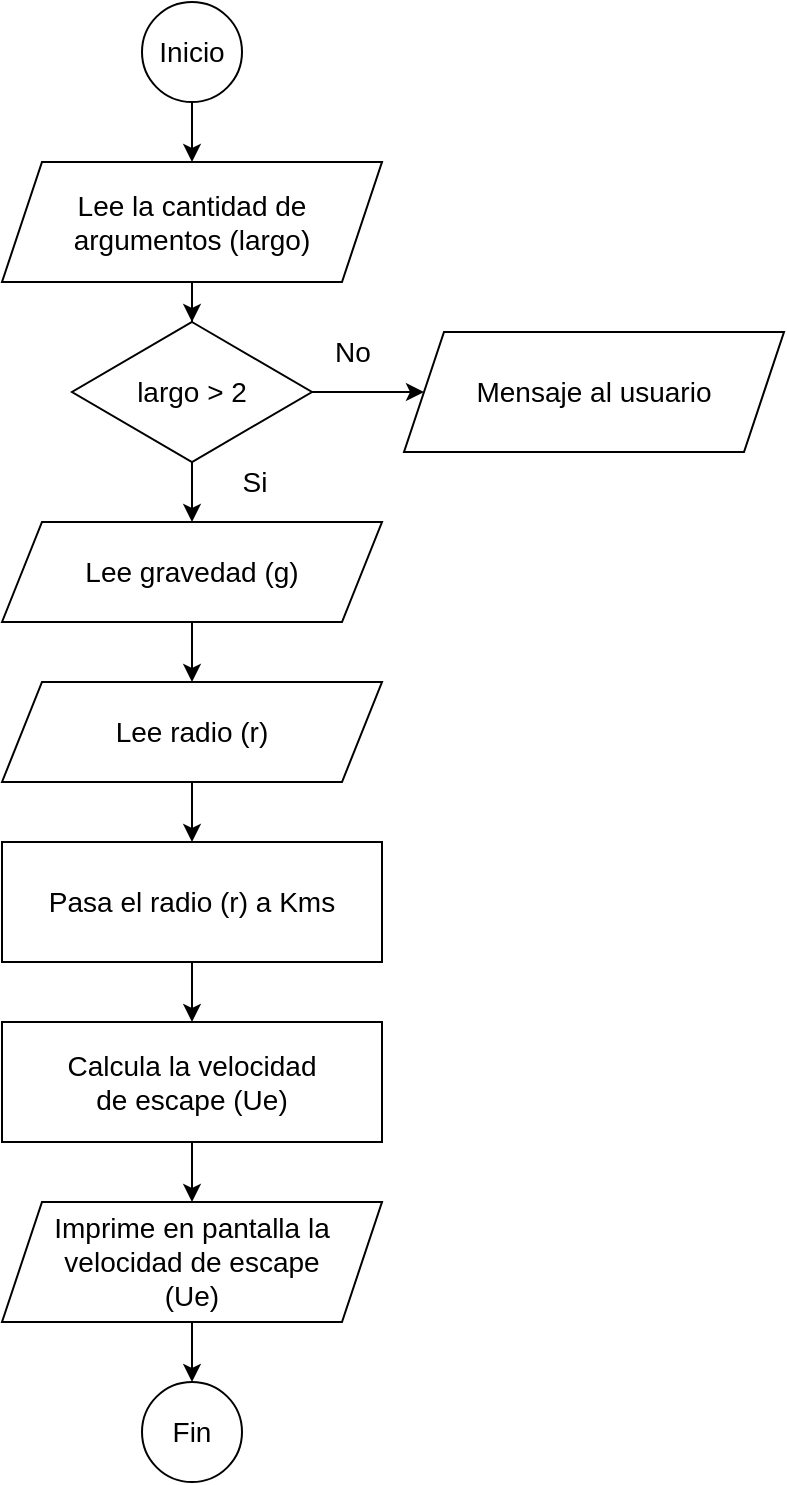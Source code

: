 <mxfile version="14.9.8" type="google"><diagram id="xFWTasdCI9TDLMJCEqlW" name="Page-1"><mxGraphModel dx="1264" dy="609" grid="1" gridSize="10" guides="1" tooltips="1" connect="1" arrows="1" fold="1" page="1" pageScale="1" pageWidth="827" pageHeight="1169" math="0" shadow="0"><root><mxCell id="0"/><mxCell id="1" parent="0"/><mxCell id="2CKzZsTKaByKN1kfqGOV-23" style="edgeStyle=orthogonalEdgeStyle;rounded=0;orthogonalLoop=1;jettySize=auto;html=1;exitX=0.5;exitY=1;exitDx=0;exitDy=0;entryX=0.5;entryY=0;entryDx=0;entryDy=0;" edge="1" parent="1" source="2CKzZsTKaByKN1kfqGOV-6" target="2CKzZsTKaByKN1kfqGOV-22"><mxGeometry relative="1" as="geometry"/></mxCell><mxCell id="2CKzZsTKaByKN1kfqGOV-6" value="&lt;span style=&quot;font-size: 14px&quot;&gt;Lee gravedad&amp;nbsp;&lt;/span&gt;&lt;span style=&quot;font-size: 14px&quot;&gt;(g)&lt;/span&gt;" style="shape=parallelogram;perimeter=parallelogramPerimeter;whiteSpace=wrap;html=1;fixedSize=1;" vertex="1" parent="1"><mxGeometry x="319" y="300" width="190" height="50" as="geometry"/></mxCell><mxCell id="2CKzZsTKaByKN1kfqGOV-17" style="edgeStyle=orthogonalEdgeStyle;rounded=0;orthogonalLoop=1;jettySize=auto;html=1;exitX=0.5;exitY=1;exitDx=0;exitDy=0;" edge="1" parent="1" source="2CKzZsTKaByKN1kfqGOV-8" target="2CKzZsTKaByKN1kfqGOV-16"><mxGeometry relative="1" as="geometry"/></mxCell><mxCell id="2CKzZsTKaByKN1kfqGOV-8" value="&lt;span style=&quot;font-size: 14px&quot;&gt;Inicio&lt;/span&gt;" style="ellipse;whiteSpace=wrap;html=1;aspect=fixed;" vertex="1" parent="1"><mxGeometry x="389" y="40" width="50" height="50" as="geometry"/></mxCell><mxCell id="2CKzZsTKaByKN1kfqGOV-15" style="edgeStyle=orthogonalEdgeStyle;rounded=0;orthogonalLoop=1;jettySize=auto;html=1;exitX=0.5;exitY=1;exitDx=0;exitDy=0;" edge="1" parent="1" source="2CKzZsTKaByKN1kfqGOV-12" target="2CKzZsTKaByKN1kfqGOV-14"><mxGeometry relative="1" as="geometry"/></mxCell><mxCell id="2CKzZsTKaByKN1kfqGOV-12" value="&lt;font style=&quot;font-size: 14px&quot;&gt;Pasa el radio (r) a Kms&lt;/font&gt;" style="rounded=0;whiteSpace=wrap;html=1;" vertex="1" parent="1"><mxGeometry x="319" y="460" width="190" height="60" as="geometry"/></mxCell><mxCell id="2CKzZsTKaByKN1kfqGOV-32" style="edgeStyle=orthogonalEdgeStyle;rounded=0;orthogonalLoop=1;jettySize=auto;html=1;exitX=0.5;exitY=1;exitDx=0;exitDy=0;" edge="1" parent="1" source="2CKzZsTKaByKN1kfqGOV-14" target="2CKzZsTKaByKN1kfqGOV-31"><mxGeometry relative="1" as="geometry"/></mxCell><mxCell id="2CKzZsTKaByKN1kfqGOV-14" value="&lt;font style=&quot;font-size: 14px&quot;&gt;Calcula la&amp;nbsp;velocidad &lt;br&gt;de escape (Ue)&lt;/font&gt;" style="rounded=0;whiteSpace=wrap;html=1;" vertex="1" parent="1"><mxGeometry x="319" y="550" width="190" height="60" as="geometry"/></mxCell><mxCell id="2CKzZsTKaByKN1kfqGOV-20" style="edgeStyle=orthogonalEdgeStyle;rounded=0;orthogonalLoop=1;jettySize=auto;html=1;exitX=0.5;exitY=1;exitDx=0;exitDy=0;" edge="1" parent="1" source="2CKzZsTKaByKN1kfqGOV-16" target="2CKzZsTKaByKN1kfqGOV-19"><mxGeometry relative="1" as="geometry"/></mxCell><mxCell id="2CKzZsTKaByKN1kfqGOV-16" value="&lt;span style=&quot;font-size: 14px&quot;&gt;Lee la cantidad de &lt;br&gt;argumentos (largo)&lt;br&gt;&lt;/span&gt;" style="shape=parallelogram;perimeter=parallelogramPerimeter;whiteSpace=wrap;html=1;fixedSize=1;" vertex="1" parent="1"><mxGeometry x="319" y="120" width="190" height="60" as="geometry"/></mxCell><mxCell id="2CKzZsTKaByKN1kfqGOV-21" style="edgeStyle=orthogonalEdgeStyle;rounded=0;orthogonalLoop=1;jettySize=auto;html=1;exitX=0.5;exitY=1;exitDx=0;exitDy=0;" edge="1" parent="1" source="2CKzZsTKaByKN1kfqGOV-19" target="2CKzZsTKaByKN1kfqGOV-6"><mxGeometry relative="1" as="geometry"/></mxCell><mxCell id="2CKzZsTKaByKN1kfqGOV-26" style="edgeStyle=orthogonalEdgeStyle;rounded=0;orthogonalLoop=1;jettySize=auto;html=1;exitX=1;exitY=0.5;exitDx=0;exitDy=0;" edge="1" parent="1" source="2CKzZsTKaByKN1kfqGOV-19" target="2CKzZsTKaByKN1kfqGOV-25"><mxGeometry relative="1" as="geometry"/></mxCell><mxCell id="2CKzZsTKaByKN1kfqGOV-19" value="&lt;font style=&quot;font-size: 14px&quot;&gt;largo &amp;gt; 2&lt;/font&gt;" style="rhombus;whiteSpace=wrap;html=1;" vertex="1" parent="1"><mxGeometry x="354" y="200" width="120" height="70" as="geometry"/></mxCell><mxCell id="2CKzZsTKaByKN1kfqGOV-24" style="edgeStyle=orthogonalEdgeStyle;rounded=0;orthogonalLoop=1;jettySize=auto;html=1;exitX=0.5;exitY=1;exitDx=0;exitDy=0;entryX=0.5;entryY=0;entryDx=0;entryDy=0;" edge="1" parent="1" source="2CKzZsTKaByKN1kfqGOV-22" target="2CKzZsTKaByKN1kfqGOV-12"><mxGeometry relative="1" as="geometry"/></mxCell><mxCell id="2CKzZsTKaByKN1kfqGOV-22" value="&lt;span style=&quot;font-size: 14px&quot;&gt;Lee radio&amp;nbsp;&lt;/span&gt;&lt;span style=&quot;font-size: 14px&quot;&gt;(r)&lt;/span&gt;" style="shape=parallelogram;perimeter=parallelogramPerimeter;whiteSpace=wrap;html=1;fixedSize=1;" vertex="1" parent="1"><mxGeometry x="319" y="380" width="190" height="50" as="geometry"/></mxCell><mxCell id="2CKzZsTKaByKN1kfqGOV-25" value="&lt;span style=&quot;font-size: 14px&quot;&gt;Mensaje al usuario&lt;br&gt;&lt;/span&gt;" style="shape=parallelogram;perimeter=parallelogramPerimeter;whiteSpace=wrap;html=1;fixedSize=1;" vertex="1" parent="1"><mxGeometry x="520" y="205" width="190" height="60" as="geometry"/></mxCell><mxCell id="2CKzZsTKaByKN1kfqGOV-27" value="&lt;font style=&quot;font-size: 14px&quot;&gt;No&lt;/font&gt;" style="text;html=1;align=center;verticalAlign=middle;resizable=0;points=[];autosize=1;strokeColor=none;" vertex="1" parent="1"><mxGeometry x="479" y="205" width="30" height="20" as="geometry"/></mxCell><mxCell id="2CKzZsTKaByKN1kfqGOV-28" value="&lt;font style=&quot;font-size: 14px&quot;&gt;Si&lt;/font&gt;" style="text;html=1;align=center;verticalAlign=middle;resizable=0;points=[];autosize=1;strokeColor=none;" vertex="1" parent="1"><mxGeometry x="430" y="270" width="30" height="20" as="geometry"/></mxCell><mxCell id="2CKzZsTKaByKN1kfqGOV-29" value="&lt;span style=&quot;font-size: 14px&quot;&gt;Fin&lt;/span&gt;" style="ellipse;whiteSpace=wrap;html=1;aspect=fixed;" vertex="1" parent="1"><mxGeometry x="389" y="730" width="50" height="50" as="geometry"/></mxCell><mxCell id="2CKzZsTKaByKN1kfqGOV-33" style="edgeStyle=orthogonalEdgeStyle;rounded=0;orthogonalLoop=1;jettySize=auto;html=1;exitX=0.5;exitY=1;exitDx=0;exitDy=0;" edge="1" parent="1" source="2CKzZsTKaByKN1kfqGOV-31" target="2CKzZsTKaByKN1kfqGOV-29"><mxGeometry relative="1" as="geometry"/></mxCell><mxCell id="2CKzZsTKaByKN1kfqGOV-31" value="&lt;span style=&quot;font-size: 14px&quot;&gt;Imprime en pantalla la velocidad de escape &lt;br&gt;(Ue)&lt;br&gt;&lt;/span&gt;" style="shape=parallelogram;perimeter=parallelogramPerimeter;whiteSpace=wrap;html=1;fixedSize=1;" vertex="1" parent="1"><mxGeometry x="319" y="640" width="190" height="60" as="geometry"/></mxCell></root></mxGraphModel></diagram></mxfile>